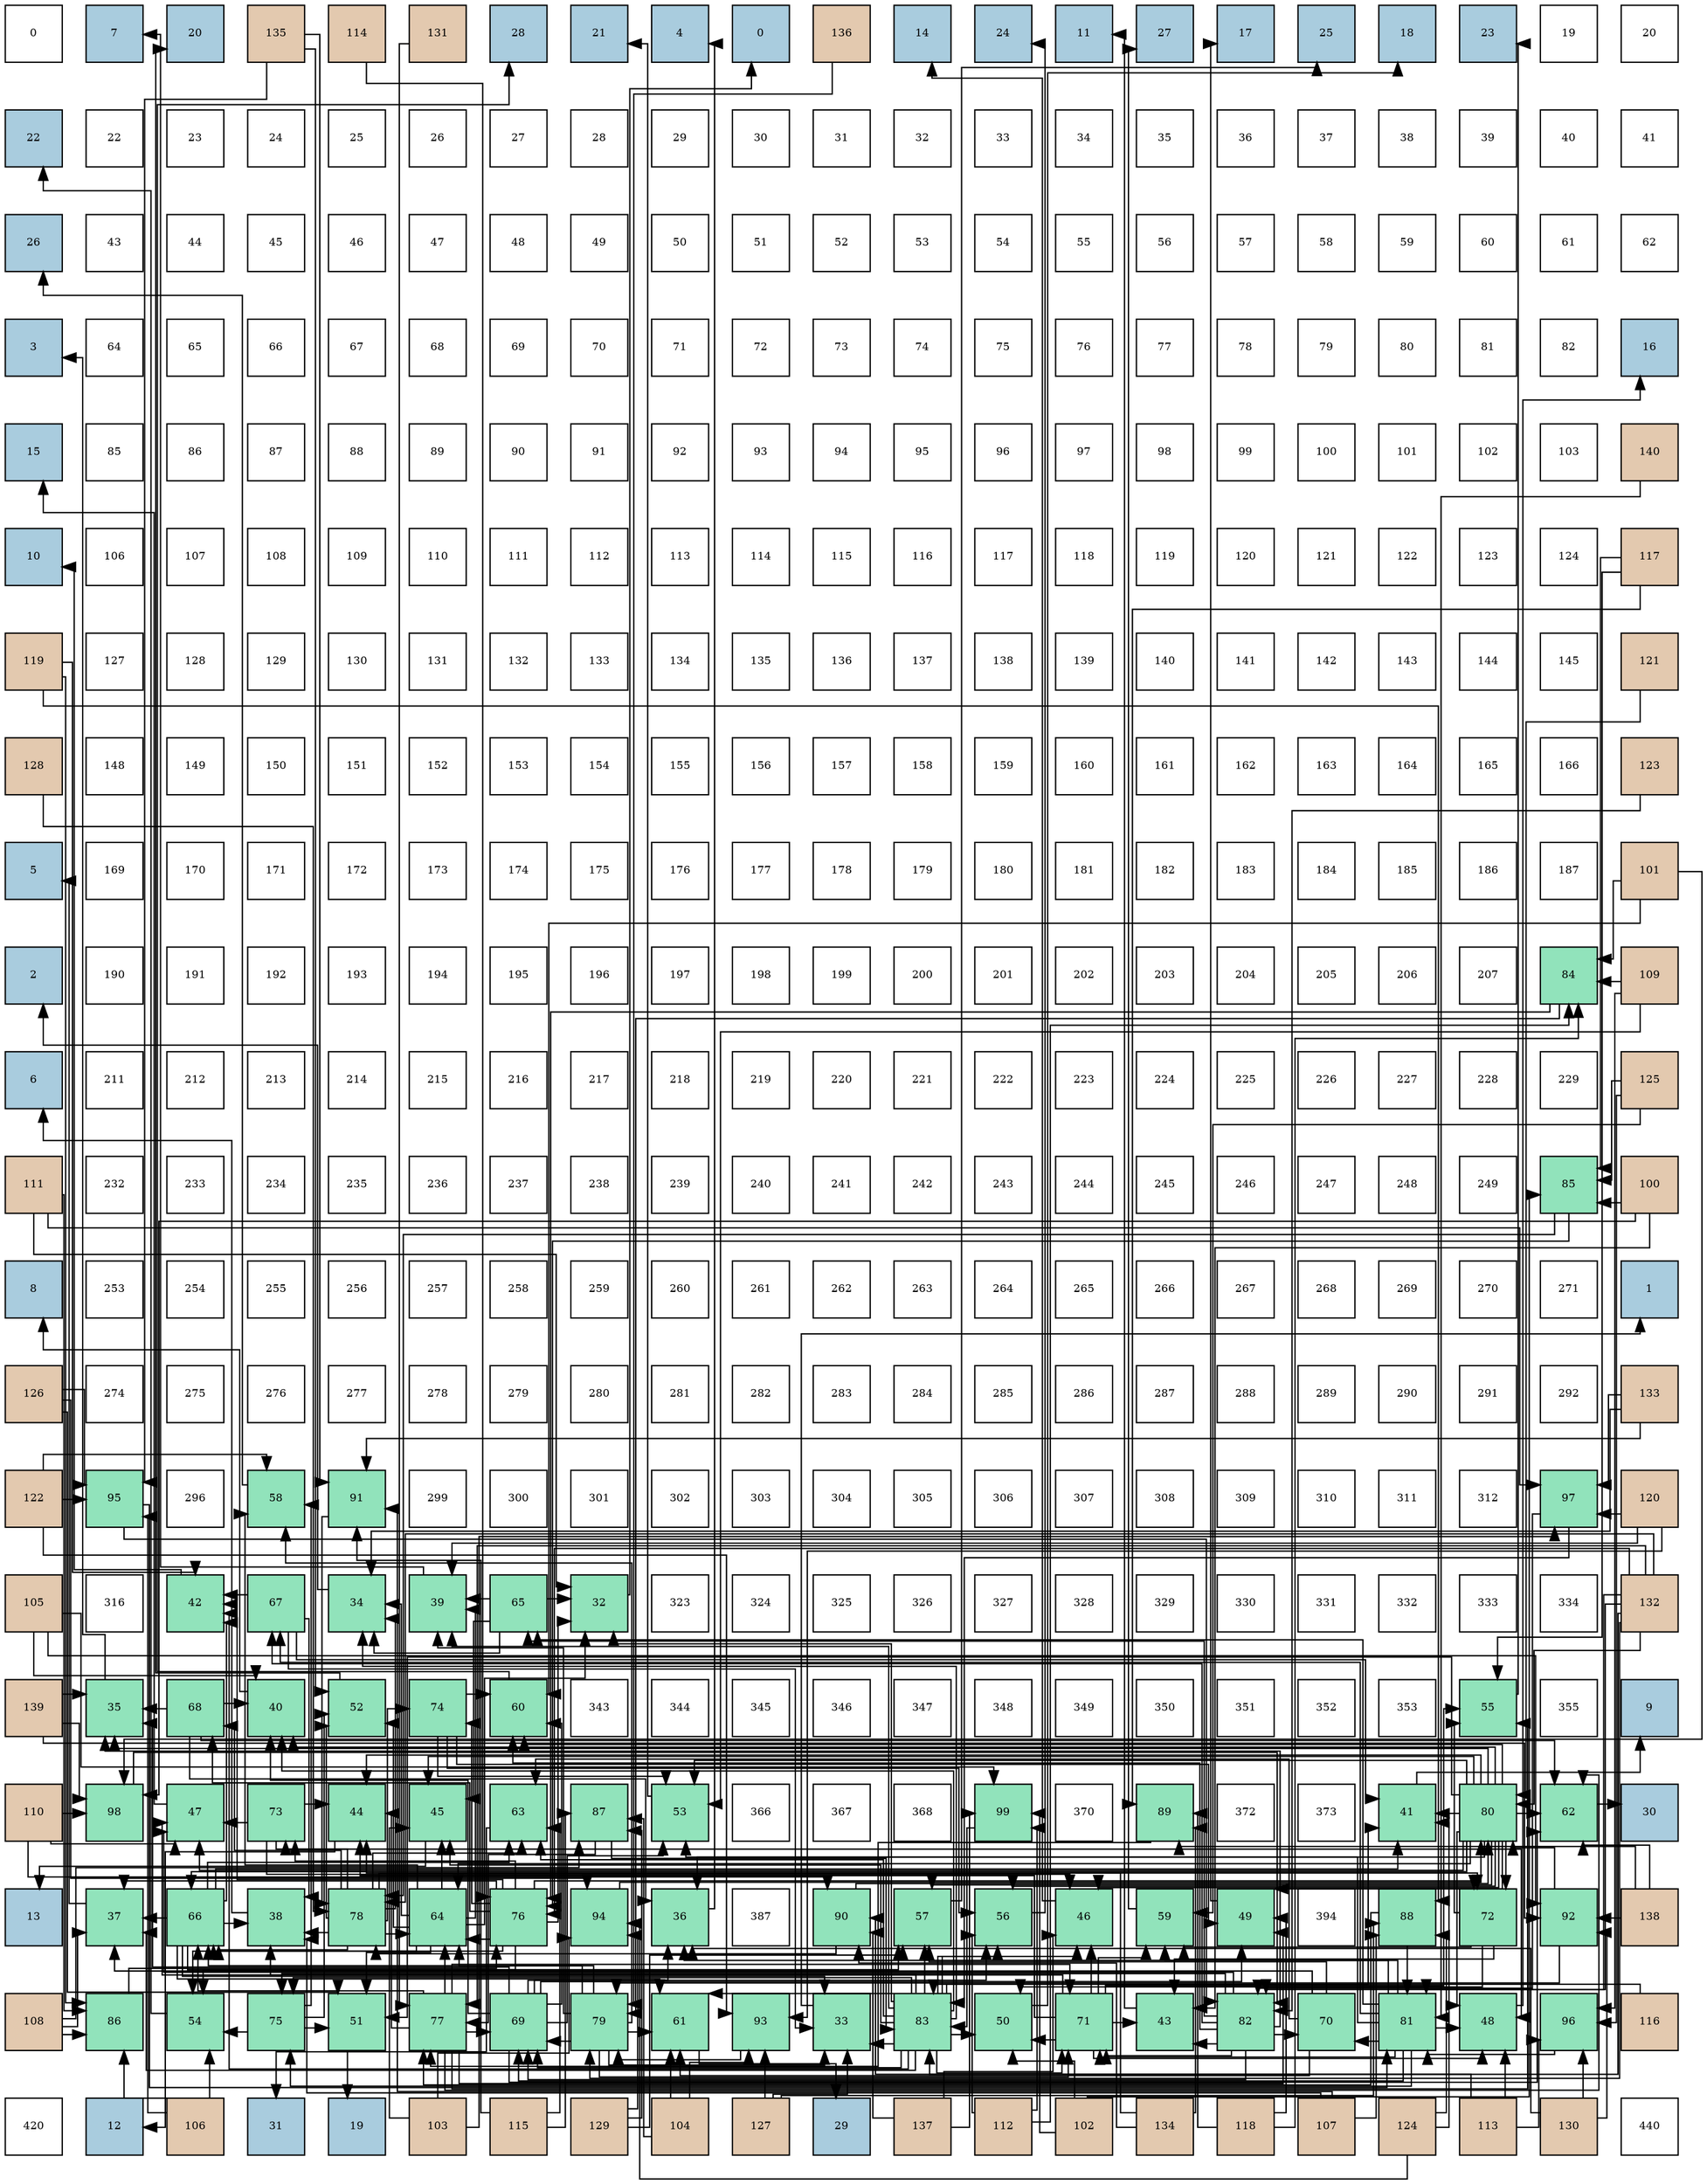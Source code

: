 digraph layout{
 rankdir=TB;
 splines=ortho;
 node [style=filled shape=square fixedsize=true width=0.6];
0[label="0", fontsize=8, fillcolor="#ffffff"];
1[label="7", fontsize=8, fillcolor="#a9ccde"];
2[label="20", fontsize=8, fillcolor="#a9ccde"];
3[label="135", fontsize=8, fillcolor="#e3c9af"];
4[label="114", fontsize=8, fillcolor="#e3c9af"];
5[label="131", fontsize=8, fillcolor="#e3c9af"];
6[label="28", fontsize=8, fillcolor="#a9ccde"];
7[label="21", fontsize=8, fillcolor="#a9ccde"];
8[label="4", fontsize=8, fillcolor="#a9ccde"];
9[label="0", fontsize=8, fillcolor="#a9ccde"];
10[label="136", fontsize=8, fillcolor="#e3c9af"];
11[label="14", fontsize=8, fillcolor="#a9ccde"];
12[label="24", fontsize=8, fillcolor="#a9ccde"];
13[label="11", fontsize=8, fillcolor="#a9ccde"];
14[label="27", fontsize=8, fillcolor="#a9ccde"];
15[label="17", fontsize=8, fillcolor="#a9ccde"];
16[label="25", fontsize=8, fillcolor="#a9ccde"];
17[label="18", fontsize=8, fillcolor="#a9ccde"];
18[label="23", fontsize=8, fillcolor="#a9ccde"];
19[label="19", fontsize=8, fillcolor="#ffffff"];
20[label="20", fontsize=8, fillcolor="#ffffff"];
21[label="22", fontsize=8, fillcolor="#a9ccde"];
22[label="22", fontsize=8, fillcolor="#ffffff"];
23[label="23", fontsize=8, fillcolor="#ffffff"];
24[label="24", fontsize=8, fillcolor="#ffffff"];
25[label="25", fontsize=8, fillcolor="#ffffff"];
26[label="26", fontsize=8, fillcolor="#ffffff"];
27[label="27", fontsize=8, fillcolor="#ffffff"];
28[label="28", fontsize=8, fillcolor="#ffffff"];
29[label="29", fontsize=8, fillcolor="#ffffff"];
30[label="30", fontsize=8, fillcolor="#ffffff"];
31[label="31", fontsize=8, fillcolor="#ffffff"];
32[label="32", fontsize=8, fillcolor="#ffffff"];
33[label="33", fontsize=8, fillcolor="#ffffff"];
34[label="34", fontsize=8, fillcolor="#ffffff"];
35[label="35", fontsize=8, fillcolor="#ffffff"];
36[label="36", fontsize=8, fillcolor="#ffffff"];
37[label="37", fontsize=8, fillcolor="#ffffff"];
38[label="38", fontsize=8, fillcolor="#ffffff"];
39[label="39", fontsize=8, fillcolor="#ffffff"];
40[label="40", fontsize=8, fillcolor="#ffffff"];
41[label="41", fontsize=8, fillcolor="#ffffff"];
42[label="26", fontsize=8, fillcolor="#a9ccde"];
43[label="43", fontsize=8, fillcolor="#ffffff"];
44[label="44", fontsize=8, fillcolor="#ffffff"];
45[label="45", fontsize=8, fillcolor="#ffffff"];
46[label="46", fontsize=8, fillcolor="#ffffff"];
47[label="47", fontsize=8, fillcolor="#ffffff"];
48[label="48", fontsize=8, fillcolor="#ffffff"];
49[label="49", fontsize=8, fillcolor="#ffffff"];
50[label="50", fontsize=8, fillcolor="#ffffff"];
51[label="51", fontsize=8, fillcolor="#ffffff"];
52[label="52", fontsize=8, fillcolor="#ffffff"];
53[label="53", fontsize=8, fillcolor="#ffffff"];
54[label="54", fontsize=8, fillcolor="#ffffff"];
55[label="55", fontsize=8, fillcolor="#ffffff"];
56[label="56", fontsize=8, fillcolor="#ffffff"];
57[label="57", fontsize=8, fillcolor="#ffffff"];
58[label="58", fontsize=8, fillcolor="#ffffff"];
59[label="59", fontsize=8, fillcolor="#ffffff"];
60[label="60", fontsize=8, fillcolor="#ffffff"];
61[label="61", fontsize=8, fillcolor="#ffffff"];
62[label="62", fontsize=8, fillcolor="#ffffff"];
63[label="3", fontsize=8, fillcolor="#a9ccde"];
64[label="64", fontsize=8, fillcolor="#ffffff"];
65[label="65", fontsize=8, fillcolor="#ffffff"];
66[label="66", fontsize=8, fillcolor="#ffffff"];
67[label="67", fontsize=8, fillcolor="#ffffff"];
68[label="68", fontsize=8, fillcolor="#ffffff"];
69[label="69", fontsize=8, fillcolor="#ffffff"];
70[label="70", fontsize=8, fillcolor="#ffffff"];
71[label="71", fontsize=8, fillcolor="#ffffff"];
72[label="72", fontsize=8, fillcolor="#ffffff"];
73[label="73", fontsize=8, fillcolor="#ffffff"];
74[label="74", fontsize=8, fillcolor="#ffffff"];
75[label="75", fontsize=8, fillcolor="#ffffff"];
76[label="76", fontsize=8, fillcolor="#ffffff"];
77[label="77", fontsize=8, fillcolor="#ffffff"];
78[label="78", fontsize=8, fillcolor="#ffffff"];
79[label="79", fontsize=8, fillcolor="#ffffff"];
80[label="80", fontsize=8, fillcolor="#ffffff"];
81[label="81", fontsize=8, fillcolor="#ffffff"];
82[label="82", fontsize=8, fillcolor="#ffffff"];
83[label="16", fontsize=8, fillcolor="#a9ccde"];
84[label="15", fontsize=8, fillcolor="#a9ccde"];
85[label="85", fontsize=8, fillcolor="#ffffff"];
86[label="86", fontsize=8, fillcolor="#ffffff"];
87[label="87", fontsize=8, fillcolor="#ffffff"];
88[label="88", fontsize=8, fillcolor="#ffffff"];
89[label="89", fontsize=8, fillcolor="#ffffff"];
90[label="90", fontsize=8, fillcolor="#ffffff"];
91[label="91", fontsize=8, fillcolor="#ffffff"];
92[label="92", fontsize=8, fillcolor="#ffffff"];
93[label="93", fontsize=8, fillcolor="#ffffff"];
94[label="94", fontsize=8, fillcolor="#ffffff"];
95[label="95", fontsize=8, fillcolor="#ffffff"];
96[label="96", fontsize=8, fillcolor="#ffffff"];
97[label="97", fontsize=8, fillcolor="#ffffff"];
98[label="98", fontsize=8, fillcolor="#ffffff"];
99[label="99", fontsize=8, fillcolor="#ffffff"];
100[label="100", fontsize=8, fillcolor="#ffffff"];
101[label="101", fontsize=8, fillcolor="#ffffff"];
102[label="102", fontsize=8, fillcolor="#ffffff"];
103[label="103", fontsize=8, fillcolor="#ffffff"];
104[label="140", fontsize=8, fillcolor="#e3c9af"];
105[label="10", fontsize=8, fillcolor="#a9ccde"];
106[label="106", fontsize=8, fillcolor="#ffffff"];
107[label="107", fontsize=8, fillcolor="#ffffff"];
108[label="108", fontsize=8, fillcolor="#ffffff"];
109[label="109", fontsize=8, fillcolor="#ffffff"];
110[label="110", fontsize=8, fillcolor="#ffffff"];
111[label="111", fontsize=8, fillcolor="#ffffff"];
112[label="112", fontsize=8, fillcolor="#ffffff"];
113[label="113", fontsize=8, fillcolor="#ffffff"];
114[label="114", fontsize=8, fillcolor="#ffffff"];
115[label="115", fontsize=8, fillcolor="#ffffff"];
116[label="116", fontsize=8, fillcolor="#ffffff"];
117[label="117", fontsize=8, fillcolor="#ffffff"];
118[label="118", fontsize=8, fillcolor="#ffffff"];
119[label="119", fontsize=8, fillcolor="#ffffff"];
120[label="120", fontsize=8, fillcolor="#ffffff"];
121[label="121", fontsize=8, fillcolor="#ffffff"];
122[label="122", fontsize=8, fillcolor="#ffffff"];
123[label="123", fontsize=8, fillcolor="#ffffff"];
124[label="124", fontsize=8, fillcolor="#ffffff"];
125[label="117", fontsize=8, fillcolor="#e3c9af"];
126[label="119", fontsize=8, fillcolor="#e3c9af"];
127[label="127", fontsize=8, fillcolor="#ffffff"];
128[label="128", fontsize=8, fillcolor="#ffffff"];
129[label="129", fontsize=8, fillcolor="#ffffff"];
130[label="130", fontsize=8, fillcolor="#ffffff"];
131[label="131", fontsize=8, fillcolor="#ffffff"];
132[label="132", fontsize=8, fillcolor="#ffffff"];
133[label="133", fontsize=8, fillcolor="#ffffff"];
134[label="134", fontsize=8, fillcolor="#ffffff"];
135[label="135", fontsize=8, fillcolor="#ffffff"];
136[label="136", fontsize=8, fillcolor="#ffffff"];
137[label="137", fontsize=8, fillcolor="#ffffff"];
138[label="138", fontsize=8, fillcolor="#ffffff"];
139[label="139", fontsize=8, fillcolor="#ffffff"];
140[label="140", fontsize=8, fillcolor="#ffffff"];
141[label="141", fontsize=8, fillcolor="#ffffff"];
142[label="142", fontsize=8, fillcolor="#ffffff"];
143[label="143", fontsize=8, fillcolor="#ffffff"];
144[label="144", fontsize=8, fillcolor="#ffffff"];
145[label="145", fontsize=8, fillcolor="#ffffff"];
146[label="121", fontsize=8, fillcolor="#e3c9af"];
147[label="128", fontsize=8, fillcolor="#e3c9af"];
148[label="148", fontsize=8, fillcolor="#ffffff"];
149[label="149", fontsize=8, fillcolor="#ffffff"];
150[label="150", fontsize=8, fillcolor="#ffffff"];
151[label="151", fontsize=8, fillcolor="#ffffff"];
152[label="152", fontsize=8, fillcolor="#ffffff"];
153[label="153", fontsize=8, fillcolor="#ffffff"];
154[label="154", fontsize=8, fillcolor="#ffffff"];
155[label="155", fontsize=8, fillcolor="#ffffff"];
156[label="156", fontsize=8, fillcolor="#ffffff"];
157[label="157", fontsize=8, fillcolor="#ffffff"];
158[label="158", fontsize=8, fillcolor="#ffffff"];
159[label="159", fontsize=8, fillcolor="#ffffff"];
160[label="160", fontsize=8, fillcolor="#ffffff"];
161[label="161", fontsize=8, fillcolor="#ffffff"];
162[label="162", fontsize=8, fillcolor="#ffffff"];
163[label="163", fontsize=8, fillcolor="#ffffff"];
164[label="164", fontsize=8, fillcolor="#ffffff"];
165[label="165", fontsize=8, fillcolor="#ffffff"];
166[label="166", fontsize=8, fillcolor="#ffffff"];
167[label="123", fontsize=8, fillcolor="#e3c9af"];
168[label="5", fontsize=8, fillcolor="#a9ccde"];
169[label="169", fontsize=8, fillcolor="#ffffff"];
170[label="170", fontsize=8, fillcolor="#ffffff"];
171[label="171", fontsize=8, fillcolor="#ffffff"];
172[label="172", fontsize=8, fillcolor="#ffffff"];
173[label="173", fontsize=8, fillcolor="#ffffff"];
174[label="174", fontsize=8, fillcolor="#ffffff"];
175[label="175", fontsize=8, fillcolor="#ffffff"];
176[label="176", fontsize=8, fillcolor="#ffffff"];
177[label="177", fontsize=8, fillcolor="#ffffff"];
178[label="178", fontsize=8, fillcolor="#ffffff"];
179[label="179", fontsize=8, fillcolor="#ffffff"];
180[label="180", fontsize=8, fillcolor="#ffffff"];
181[label="181", fontsize=8, fillcolor="#ffffff"];
182[label="182", fontsize=8, fillcolor="#ffffff"];
183[label="183", fontsize=8, fillcolor="#ffffff"];
184[label="184", fontsize=8, fillcolor="#ffffff"];
185[label="185", fontsize=8, fillcolor="#ffffff"];
186[label="186", fontsize=8, fillcolor="#ffffff"];
187[label="187", fontsize=8, fillcolor="#ffffff"];
188[label="101", fontsize=8, fillcolor="#e3c9af"];
189[label="2", fontsize=8, fillcolor="#a9ccde"];
190[label="190", fontsize=8, fillcolor="#ffffff"];
191[label="191", fontsize=8, fillcolor="#ffffff"];
192[label="192", fontsize=8, fillcolor="#ffffff"];
193[label="193", fontsize=8, fillcolor="#ffffff"];
194[label="194", fontsize=8, fillcolor="#ffffff"];
195[label="195", fontsize=8, fillcolor="#ffffff"];
196[label="196", fontsize=8, fillcolor="#ffffff"];
197[label="197", fontsize=8, fillcolor="#ffffff"];
198[label="198", fontsize=8, fillcolor="#ffffff"];
199[label="199", fontsize=8, fillcolor="#ffffff"];
200[label="200", fontsize=8, fillcolor="#ffffff"];
201[label="201", fontsize=8, fillcolor="#ffffff"];
202[label="202", fontsize=8, fillcolor="#ffffff"];
203[label="203", fontsize=8, fillcolor="#ffffff"];
204[label="204", fontsize=8, fillcolor="#ffffff"];
205[label="205", fontsize=8, fillcolor="#ffffff"];
206[label="206", fontsize=8, fillcolor="#ffffff"];
207[label="207", fontsize=8, fillcolor="#ffffff"];
208[label="84", fontsize=8, fillcolor="#91e3bb"];
209[label="109", fontsize=8, fillcolor="#e3c9af"];
210[label="6", fontsize=8, fillcolor="#a9ccde"];
211[label="211", fontsize=8, fillcolor="#ffffff"];
212[label="212", fontsize=8, fillcolor="#ffffff"];
213[label="213", fontsize=8, fillcolor="#ffffff"];
214[label="214", fontsize=8, fillcolor="#ffffff"];
215[label="215", fontsize=8, fillcolor="#ffffff"];
216[label="216", fontsize=8, fillcolor="#ffffff"];
217[label="217", fontsize=8, fillcolor="#ffffff"];
218[label="218", fontsize=8, fillcolor="#ffffff"];
219[label="219", fontsize=8, fillcolor="#ffffff"];
220[label="220", fontsize=8, fillcolor="#ffffff"];
221[label="221", fontsize=8, fillcolor="#ffffff"];
222[label="222", fontsize=8, fillcolor="#ffffff"];
223[label="223", fontsize=8, fillcolor="#ffffff"];
224[label="224", fontsize=8, fillcolor="#ffffff"];
225[label="225", fontsize=8, fillcolor="#ffffff"];
226[label="226", fontsize=8, fillcolor="#ffffff"];
227[label="227", fontsize=8, fillcolor="#ffffff"];
228[label="228", fontsize=8, fillcolor="#ffffff"];
229[label="229", fontsize=8, fillcolor="#ffffff"];
230[label="125", fontsize=8, fillcolor="#e3c9af"];
231[label="111", fontsize=8, fillcolor="#e3c9af"];
232[label="232", fontsize=8, fillcolor="#ffffff"];
233[label="233", fontsize=8, fillcolor="#ffffff"];
234[label="234", fontsize=8, fillcolor="#ffffff"];
235[label="235", fontsize=8, fillcolor="#ffffff"];
236[label="236", fontsize=8, fillcolor="#ffffff"];
237[label="237", fontsize=8, fillcolor="#ffffff"];
238[label="238", fontsize=8, fillcolor="#ffffff"];
239[label="239", fontsize=8, fillcolor="#ffffff"];
240[label="240", fontsize=8, fillcolor="#ffffff"];
241[label="241", fontsize=8, fillcolor="#ffffff"];
242[label="242", fontsize=8, fillcolor="#ffffff"];
243[label="243", fontsize=8, fillcolor="#ffffff"];
244[label="244", fontsize=8, fillcolor="#ffffff"];
245[label="245", fontsize=8, fillcolor="#ffffff"];
246[label="246", fontsize=8, fillcolor="#ffffff"];
247[label="247", fontsize=8, fillcolor="#ffffff"];
248[label="248", fontsize=8, fillcolor="#ffffff"];
249[label="249", fontsize=8, fillcolor="#ffffff"];
250[label="85", fontsize=8, fillcolor="#91e3bb"];
251[label="100", fontsize=8, fillcolor="#e3c9af"];
252[label="8", fontsize=8, fillcolor="#a9ccde"];
253[label="253", fontsize=8, fillcolor="#ffffff"];
254[label="254", fontsize=8, fillcolor="#ffffff"];
255[label="255", fontsize=8, fillcolor="#ffffff"];
256[label="256", fontsize=8, fillcolor="#ffffff"];
257[label="257", fontsize=8, fillcolor="#ffffff"];
258[label="258", fontsize=8, fillcolor="#ffffff"];
259[label="259", fontsize=8, fillcolor="#ffffff"];
260[label="260", fontsize=8, fillcolor="#ffffff"];
261[label="261", fontsize=8, fillcolor="#ffffff"];
262[label="262", fontsize=8, fillcolor="#ffffff"];
263[label="263", fontsize=8, fillcolor="#ffffff"];
264[label="264", fontsize=8, fillcolor="#ffffff"];
265[label="265", fontsize=8, fillcolor="#ffffff"];
266[label="266", fontsize=8, fillcolor="#ffffff"];
267[label="267", fontsize=8, fillcolor="#ffffff"];
268[label="268", fontsize=8, fillcolor="#ffffff"];
269[label="269", fontsize=8, fillcolor="#ffffff"];
270[label="270", fontsize=8, fillcolor="#ffffff"];
271[label="271", fontsize=8, fillcolor="#ffffff"];
272[label="1", fontsize=8, fillcolor="#a9ccde"];
273[label="126", fontsize=8, fillcolor="#e3c9af"];
274[label="274", fontsize=8, fillcolor="#ffffff"];
275[label="275", fontsize=8, fillcolor="#ffffff"];
276[label="276", fontsize=8, fillcolor="#ffffff"];
277[label="277", fontsize=8, fillcolor="#ffffff"];
278[label="278", fontsize=8, fillcolor="#ffffff"];
279[label="279", fontsize=8, fillcolor="#ffffff"];
280[label="280", fontsize=8, fillcolor="#ffffff"];
281[label="281", fontsize=8, fillcolor="#ffffff"];
282[label="282", fontsize=8, fillcolor="#ffffff"];
283[label="283", fontsize=8, fillcolor="#ffffff"];
284[label="284", fontsize=8, fillcolor="#ffffff"];
285[label="285", fontsize=8, fillcolor="#ffffff"];
286[label="286", fontsize=8, fillcolor="#ffffff"];
287[label="287", fontsize=8, fillcolor="#ffffff"];
288[label="288", fontsize=8, fillcolor="#ffffff"];
289[label="289", fontsize=8, fillcolor="#ffffff"];
290[label="290", fontsize=8, fillcolor="#ffffff"];
291[label="291", fontsize=8, fillcolor="#ffffff"];
292[label="292", fontsize=8, fillcolor="#ffffff"];
293[label="133", fontsize=8, fillcolor="#e3c9af"];
294[label="122", fontsize=8, fillcolor="#e3c9af"];
295[label="95", fontsize=8, fillcolor="#91e3bb"];
296[label="296", fontsize=8, fillcolor="#ffffff"];
297[label="58", fontsize=8, fillcolor="#91e3bb"];
298[label="91", fontsize=8, fillcolor="#91e3bb"];
299[label="299", fontsize=8, fillcolor="#ffffff"];
300[label="300", fontsize=8, fillcolor="#ffffff"];
301[label="301", fontsize=8, fillcolor="#ffffff"];
302[label="302", fontsize=8, fillcolor="#ffffff"];
303[label="303", fontsize=8, fillcolor="#ffffff"];
304[label="304", fontsize=8, fillcolor="#ffffff"];
305[label="305", fontsize=8, fillcolor="#ffffff"];
306[label="306", fontsize=8, fillcolor="#ffffff"];
307[label="307", fontsize=8, fillcolor="#ffffff"];
308[label="308", fontsize=8, fillcolor="#ffffff"];
309[label="309", fontsize=8, fillcolor="#ffffff"];
310[label="310", fontsize=8, fillcolor="#ffffff"];
311[label="311", fontsize=8, fillcolor="#ffffff"];
312[label="312", fontsize=8, fillcolor="#ffffff"];
313[label="97", fontsize=8, fillcolor="#91e3bb"];
314[label="120", fontsize=8, fillcolor="#e3c9af"];
315[label="105", fontsize=8, fillcolor="#e3c9af"];
316[label="316", fontsize=8, fillcolor="#ffffff"];
317[label="42", fontsize=8, fillcolor="#91e3bb"];
318[label="67", fontsize=8, fillcolor="#91e3bb"];
319[label="34", fontsize=8, fillcolor="#91e3bb"];
320[label="39", fontsize=8, fillcolor="#91e3bb"];
321[label="65", fontsize=8, fillcolor="#91e3bb"];
322[label="32", fontsize=8, fillcolor="#91e3bb"];
323[label="323", fontsize=8, fillcolor="#ffffff"];
324[label="324", fontsize=8, fillcolor="#ffffff"];
325[label="325", fontsize=8, fillcolor="#ffffff"];
326[label="326", fontsize=8, fillcolor="#ffffff"];
327[label="327", fontsize=8, fillcolor="#ffffff"];
328[label="328", fontsize=8, fillcolor="#ffffff"];
329[label="329", fontsize=8, fillcolor="#ffffff"];
330[label="330", fontsize=8, fillcolor="#ffffff"];
331[label="331", fontsize=8, fillcolor="#ffffff"];
332[label="332", fontsize=8, fillcolor="#ffffff"];
333[label="333", fontsize=8, fillcolor="#ffffff"];
334[label="334", fontsize=8, fillcolor="#ffffff"];
335[label="132", fontsize=8, fillcolor="#e3c9af"];
336[label="139", fontsize=8, fillcolor="#e3c9af"];
337[label="35", fontsize=8, fillcolor="#91e3bb"];
338[label="68", fontsize=8, fillcolor="#91e3bb"];
339[label="40", fontsize=8, fillcolor="#91e3bb"];
340[label="52", fontsize=8, fillcolor="#91e3bb"];
341[label="74", fontsize=8, fillcolor="#91e3bb"];
342[label="60", fontsize=8, fillcolor="#91e3bb"];
343[label="343", fontsize=8, fillcolor="#ffffff"];
344[label="344", fontsize=8, fillcolor="#ffffff"];
345[label="345", fontsize=8, fillcolor="#ffffff"];
346[label="346", fontsize=8, fillcolor="#ffffff"];
347[label="347", fontsize=8, fillcolor="#ffffff"];
348[label="348", fontsize=8, fillcolor="#ffffff"];
349[label="349", fontsize=8, fillcolor="#ffffff"];
350[label="350", fontsize=8, fillcolor="#ffffff"];
351[label="351", fontsize=8, fillcolor="#ffffff"];
352[label="352", fontsize=8, fillcolor="#ffffff"];
353[label="353", fontsize=8, fillcolor="#ffffff"];
354[label="55", fontsize=8, fillcolor="#91e3bb"];
355[label="355", fontsize=8, fillcolor="#ffffff"];
356[label="9", fontsize=8, fillcolor="#a9ccde"];
357[label="110", fontsize=8, fillcolor="#e3c9af"];
358[label="98", fontsize=8, fillcolor="#91e3bb"];
359[label="47", fontsize=8, fillcolor="#91e3bb"];
360[label="73", fontsize=8, fillcolor="#91e3bb"];
361[label="44", fontsize=8, fillcolor="#91e3bb"];
362[label="45", fontsize=8, fillcolor="#91e3bb"];
363[label="63", fontsize=8, fillcolor="#91e3bb"];
364[label="87", fontsize=8, fillcolor="#91e3bb"];
365[label="53", fontsize=8, fillcolor="#91e3bb"];
366[label="366", fontsize=8, fillcolor="#ffffff"];
367[label="367", fontsize=8, fillcolor="#ffffff"];
368[label="368", fontsize=8, fillcolor="#ffffff"];
369[label="99", fontsize=8, fillcolor="#91e3bb"];
370[label="370", fontsize=8, fillcolor="#ffffff"];
371[label="89", fontsize=8, fillcolor="#91e3bb"];
372[label="372", fontsize=8, fillcolor="#ffffff"];
373[label="373", fontsize=8, fillcolor="#ffffff"];
374[label="41", fontsize=8, fillcolor="#91e3bb"];
375[label="80", fontsize=8, fillcolor="#91e3bb"];
376[label="62", fontsize=8, fillcolor="#91e3bb"];
377[label="30", fontsize=8, fillcolor="#a9ccde"];
378[label="13", fontsize=8, fillcolor="#a9ccde"];
379[label="37", fontsize=8, fillcolor="#91e3bb"];
380[label="66", fontsize=8, fillcolor="#91e3bb"];
381[label="38", fontsize=8, fillcolor="#91e3bb"];
382[label="78", fontsize=8, fillcolor="#91e3bb"];
383[label="64", fontsize=8, fillcolor="#91e3bb"];
384[label="76", fontsize=8, fillcolor="#91e3bb"];
385[label="94", fontsize=8, fillcolor="#91e3bb"];
386[label="36", fontsize=8, fillcolor="#91e3bb"];
387[label="387", fontsize=8, fillcolor="#ffffff"];
388[label="90", fontsize=8, fillcolor="#91e3bb"];
389[label="57", fontsize=8, fillcolor="#91e3bb"];
390[label="56", fontsize=8, fillcolor="#91e3bb"];
391[label="46", fontsize=8, fillcolor="#91e3bb"];
392[label="59", fontsize=8, fillcolor="#91e3bb"];
393[label="49", fontsize=8, fillcolor="#91e3bb"];
394[label="394", fontsize=8, fillcolor="#ffffff"];
395[label="88", fontsize=8, fillcolor="#91e3bb"];
396[label="72", fontsize=8, fillcolor="#91e3bb"];
397[label="92", fontsize=8, fillcolor="#91e3bb"];
398[label="138", fontsize=8, fillcolor="#e3c9af"];
399[label="108", fontsize=8, fillcolor="#e3c9af"];
400[label="86", fontsize=8, fillcolor="#91e3bb"];
401[label="54", fontsize=8, fillcolor="#91e3bb"];
402[label="75", fontsize=8, fillcolor="#91e3bb"];
403[label="51", fontsize=8, fillcolor="#91e3bb"];
404[label="77", fontsize=8, fillcolor="#91e3bb"];
405[label="69", fontsize=8, fillcolor="#91e3bb"];
406[label="79", fontsize=8, fillcolor="#91e3bb"];
407[label="61", fontsize=8, fillcolor="#91e3bb"];
408[label="93", fontsize=8, fillcolor="#91e3bb"];
409[label="33", fontsize=8, fillcolor="#91e3bb"];
410[label="83", fontsize=8, fillcolor="#91e3bb"];
411[label="50", fontsize=8, fillcolor="#91e3bb"];
412[label="71", fontsize=8, fillcolor="#91e3bb"];
413[label="43", fontsize=8, fillcolor="#91e3bb"];
414[label="82", fontsize=8, fillcolor="#91e3bb"];
415[label="70", fontsize=8, fillcolor="#91e3bb"];
416[label="81", fontsize=8, fillcolor="#91e3bb"];
417[label="48", fontsize=8, fillcolor="#91e3bb"];
418[label="96", fontsize=8, fillcolor="#91e3bb"];
419[label="116", fontsize=8, fillcolor="#e3c9af"];
420[label="420", fontsize=8, fillcolor="#ffffff"];
421[label="12", fontsize=8, fillcolor="#a9ccde"];
422[label="106", fontsize=8, fillcolor="#e3c9af"];
423[label="31", fontsize=8, fillcolor="#a9ccde"];
424[label="19", fontsize=8, fillcolor="#a9ccde"];
425[label="103", fontsize=8, fillcolor="#e3c9af"];
426[label="115", fontsize=8, fillcolor="#e3c9af"];
427[label="129", fontsize=8, fillcolor="#e3c9af"];
428[label="104", fontsize=8, fillcolor="#e3c9af"];
429[label="127", fontsize=8, fillcolor="#e3c9af"];
430[label="29", fontsize=8, fillcolor="#a9ccde"];
431[label="137", fontsize=8, fillcolor="#e3c9af"];
432[label="112", fontsize=8, fillcolor="#e3c9af"];
433[label="102", fontsize=8, fillcolor="#e3c9af"];
434[label="134", fontsize=8, fillcolor="#e3c9af"];
435[label="118", fontsize=8, fillcolor="#e3c9af"];
436[label="107", fontsize=8, fillcolor="#e3c9af"];
437[label="124", fontsize=8, fillcolor="#e3c9af"];
438[label="113", fontsize=8, fillcolor="#e3c9af"];
439[label="130", fontsize=8, fillcolor="#e3c9af"];
440[label="440", fontsize=8, fillcolor="#ffffff"];
edge [constraint=false, style=vis];322 -> 9;
409 -> 272;
319 -> 189;
337 -> 63;
386 -> 8;
379 -> 168;
381 -> 210;
320 -> 1;
339 -> 252;
374 -> 356;
317 -> 105;
413 -> 13;
361 -> 421;
362 -> 378;
391 -> 11;
359 -> 84;
417 -> 83;
393 -> 15;
411 -> 17;
403 -> 424;
340 -> 2;
365 -> 7;
401 -> 21;
354 -> 18;
390 -> 12;
389 -> 16;
297 -> 42;
392 -> 14;
342 -> 6;
407 -> 430;
376 -> 377;
363 -> 423;
383 -> 322;
383 -> 319;
383 -> 320;
383 -> 362;
383 -> 403;
383 -> 340;
383 -> 401;
383 -> 297;
321 -> 322;
321 -> 319;
321 -> 320;
321 -> 362;
380 -> 409;
380 -> 379;
380 -> 381;
380 -> 374;
380 -> 317;
380 -> 389;
380 -> 407;
380 -> 363;
318 -> 409;
318 -> 381;
318 -> 374;
318 -> 317;
338 -> 337;
338 -> 386;
338 -> 339;
338 -> 376;
405 -> 337;
405 -> 386;
405 -> 339;
405 -> 393;
405 -> 365;
405 -> 390;
405 -> 342;
405 -> 376;
415 -> 379;
415 -> 389;
415 -> 407;
415 -> 363;
412 -> 413;
412 -> 361;
412 -> 391;
412 -> 359;
412 -> 417;
412 -> 411;
412 -> 354;
412 -> 392;
396 -> 413;
396 -> 411;
396 -> 354;
396 -> 392;
360 -> 361;
360 -> 391;
360 -> 359;
360 -> 417;
341 -> 393;
341 -> 365;
341 -> 390;
341 -> 342;
402 -> 403;
402 -> 340;
402 -> 401;
402 -> 297;
384 -> 322;
384 -> 379;
384 -> 317;
384 -> 401;
384 -> 383;
384 -> 380;
384 -> 338;
384 -> 396;
384 -> 360;
384 -> 341;
404 -> 361;
404 -> 393;
404 -> 354;
404 -> 376;
404 -> 383;
404 -> 380;
404 -> 405;
404 -> 412;
382 -> 319;
382 -> 381;
382 -> 340;
382 -> 363;
382 -> 383;
382 -> 380;
382 -> 338;
382 -> 396;
382 -> 360;
382 -> 341;
406 -> 409;
406 -> 320;
406 -> 297;
406 -> 407;
406 -> 383;
406 -> 380;
406 -> 405;
406 -> 412;
375 -> 337;
375 -> 386;
375 -> 339;
375 -> 374;
375 -> 361;
375 -> 362;
375 -> 391;
375 -> 359;
375 -> 417;
375 -> 393;
375 -> 403;
375 -> 365;
375 -> 390;
375 -> 389;
375 -> 342;
375 -> 376;
375 -> 383;
375 -> 380;
375 -> 396;
416 -> 386;
416 -> 417;
416 -> 365;
416 -> 392;
416 -> 321;
416 -> 318;
416 -> 405;
416 -> 415;
416 -> 412;
416 -> 402;
414 -> 337;
414 -> 413;
414 -> 359;
414 -> 342;
414 -> 321;
414 -> 318;
414 -> 405;
414 -> 415;
414 -> 412;
414 -> 402;
410 -> 322;
410 -> 409;
410 -> 319;
410 -> 379;
410 -> 381;
410 -> 320;
410 -> 339;
410 -> 374;
410 -> 317;
410 -> 362;
410 -> 391;
410 -> 411;
410 -> 390;
410 -> 389;
410 -> 407;
410 -> 363;
410 -> 405;
410 -> 412;
410 -> 402;
208 -> 384;
208 -> 406;
250 -> 384;
250 -> 382;
400 -> 384;
364 -> 404;
364 -> 410;
395 -> 404;
395 -> 416;
371 -> 404;
388 -> 382;
388 -> 375;
298 -> 382;
397 -> 406;
397 -> 375;
408 -> 406;
385 -> 375;
295 -> 416;
295 -> 414;
418 -> 416;
313 -> 414;
313 -> 410;
358 -> 414;
369 -> 410;
251 -> 413;
251 -> 250;
251 -> 358;
188 -> 342;
188 -> 208;
188 -> 358;
433 -> 411;
433 -> 250;
433 -> 369;
425 -> 362;
425 -> 385;
425 -> 313;
428 -> 407;
428 -> 364;
428 -> 408;
315 -> 339;
315 -> 397;
315 -> 369;
422 -> 401;
422 -> 400;
422 -> 295;
436 -> 381;
436 -> 395;
436 -> 298;
399 -> 379;
399 -> 400;
399 -> 364;
209 -> 365;
209 -> 208;
209 -> 418;
357 -> 359;
357 -> 388;
357 -> 358;
231 -> 322;
231 -> 400;
231 -> 313;
432 -> 390;
432 -> 208;
432 -> 369;
438 -> 417;
438 -> 388;
438 -> 418;
4 -> 384;
426 -> 363;
426 -> 364;
426 -> 298;
419 -> 410;
125 -> 354;
125 -> 250;
125 -> 371;
435 -> 393;
435 -> 208;
435 -> 371;
126 -> 317;
126 -> 400;
126 -> 395;
314 -> 320;
314 -> 408;
314 -> 313;
146 -> 375;
294 -> 297;
294 -> 408;
294 -> 295;
167 -> 414;
437 -> 374;
437 -> 395;
437 -> 385;
230 -> 392;
230 -> 250;
230 -> 418;
273 -> 403;
273 -> 385;
273 -> 295;
429 -> 409;
429 -> 395;
429 -> 408;
147 -> 382;
427 -> 389;
427 -> 364;
427 -> 385;
439 -> 386;
439 -> 397;
439 -> 418;
5 -> 404;
335 -> 384;
335 -> 404;
335 -> 382;
335 -> 406;
335 -> 375;
335 -> 416;
335 -> 414;
335 -> 410;
293 -> 319;
293 -> 298;
293 -> 313;
434 -> 361;
434 -> 371;
434 -> 388;
3 -> 340;
3 -> 298;
3 -> 295;
10 -> 406;
431 -> 391;
431 -> 388;
431 -> 369;
398 -> 376;
398 -> 371;
398 -> 397;
336 -> 337;
336 -> 397;
336 -> 358;
104 -> 416;
edge [constraint=true, style=invis];
0 -> 21 -> 42 -> 63 -> 84 -> 105 -> 126 -> 147 -> 168 -> 189 -> 210 -> 231 -> 252 -> 273 -> 294 -> 315 -> 336 -> 357 -> 378 -> 399 -> 420;
1 -> 22 -> 43 -> 64 -> 85 -> 106 -> 127 -> 148 -> 169 -> 190 -> 211 -> 232 -> 253 -> 274 -> 295 -> 316 -> 337 -> 358 -> 379 -> 400 -> 421;
2 -> 23 -> 44 -> 65 -> 86 -> 107 -> 128 -> 149 -> 170 -> 191 -> 212 -> 233 -> 254 -> 275 -> 296 -> 317 -> 338 -> 359 -> 380 -> 401 -> 422;
3 -> 24 -> 45 -> 66 -> 87 -> 108 -> 129 -> 150 -> 171 -> 192 -> 213 -> 234 -> 255 -> 276 -> 297 -> 318 -> 339 -> 360 -> 381 -> 402 -> 423;
4 -> 25 -> 46 -> 67 -> 88 -> 109 -> 130 -> 151 -> 172 -> 193 -> 214 -> 235 -> 256 -> 277 -> 298 -> 319 -> 340 -> 361 -> 382 -> 403 -> 424;
5 -> 26 -> 47 -> 68 -> 89 -> 110 -> 131 -> 152 -> 173 -> 194 -> 215 -> 236 -> 257 -> 278 -> 299 -> 320 -> 341 -> 362 -> 383 -> 404 -> 425;
6 -> 27 -> 48 -> 69 -> 90 -> 111 -> 132 -> 153 -> 174 -> 195 -> 216 -> 237 -> 258 -> 279 -> 300 -> 321 -> 342 -> 363 -> 384 -> 405 -> 426;
7 -> 28 -> 49 -> 70 -> 91 -> 112 -> 133 -> 154 -> 175 -> 196 -> 217 -> 238 -> 259 -> 280 -> 301 -> 322 -> 343 -> 364 -> 385 -> 406 -> 427;
8 -> 29 -> 50 -> 71 -> 92 -> 113 -> 134 -> 155 -> 176 -> 197 -> 218 -> 239 -> 260 -> 281 -> 302 -> 323 -> 344 -> 365 -> 386 -> 407 -> 428;
9 -> 30 -> 51 -> 72 -> 93 -> 114 -> 135 -> 156 -> 177 -> 198 -> 219 -> 240 -> 261 -> 282 -> 303 -> 324 -> 345 -> 366 -> 387 -> 408 -> 429;
10 -> 31 -> 52 -> 73 -> 94 -> 115 -> 136 -> 157 -> 178 -> 199 -> 220 -> 241 -> 262 -> 283 -> 304 -> 325 -> 346 -> 367 -> 388 -> 409 -> 430;
11 -> 32 -> 53 -> 74 -> 95 -> 116 -> 137 -> 158 -> 179 -> 200 -> 221 -> 242 -> 263 -> 284 -> 305 -> 326 -> 347 -> 368 -> 389 -> 410 -> 431;
12 -> 33 -> 54 -> 75 -> 96 -> 117 -> 138 -> 159 -> 180 -> 201 -> 222 -> 243 -> 264 -> 285 -> 306 -> 327 -> 348 -> 369 -> 390 -> 411 -> 432;
13 -> 34 -> 55 -> 76 -> 97 -> 118 -> 139 -> 160 -> 181 -> 202 -> 223 -> 244 -> 265 -> 286 -> 307 -> 328 -> 349 -> 370 -> 391 -> 412 -> 433;
14 -> 35 -> 56 -> 77 -> 98 -> 119 -> 140 -> 161 -> 182 -> 203 -> 224 -> 245 -> 266 -> 287 -> 308 -> 329 -> 350 -> 371 -> 392 -> 413 -> 434;
15 -> 36 -> 57 -> 78 -> 99 -> 120 -> 141 -> 162 -> 183 -> 204 -> 225 -> 246 -> 267 -> 288 -> 309 -> 330 -> 351 -> 372 -> 393 -> 414 -> 435;
16 -> 37 -> 58 -> 79 -> 100 -> 121 -> 142 -> 163 -> 184 -> 205 -> 226 -> 247 -> 268 -> 289 -> 310 -> 331 -> 352 -> 373 -> 394 -> 415 -> 436;
17 -> 38 -> 59 -> 80 -> 101 -> 122 -> 143 -> 164 -> 185 -> 206 -> 227 -> 248 -> 269 -> 290 -> 311 -> 332 -> 353 -> 374 -> 395 -> 416 -> 437;
18 -> 39 -> 60 -> 81 -> 102 -> 123 -> 144 -> 165 -> 186 -> 207 -> 228 -> 249 -> 270 -> 291 -> 312 -> 333 -> 354 -> 375 -> 396 -> 417 -> 438;
19 -> 40 -> 61 -> 82 -> 103 -> 124 -> 145 -> 166 -> 187 -> 208 -> 229 -> 250 -> 271 -> 292 -> 313 -> 334 -> 355 -> 376 -> 397 -> 418 -> 439;
20 -> 41 -> 62 -> 83 -> 104 -> 125 -> 146 -> 167 -> 188 -> 209 -> 230 -> 251 -> 272 -> 293 -> 314 -> 335 -> 356 -> 377 -> 398 -> 419 -> 440;
rank = same {0 -> 1 -> 2 -> 3 -> 4 -> 5 -> 6 -> 7 -> 8 -> 9 -> 10 -> 11 -> 12 -> 13 -> 14 -> 15 -> 16 -> 17 -> 18 -> 19 -> 20};
rank = same {21 -> 22 -> 23 -> 24 -> 25 -> 26 -> 27 -> 28 -> 29 -> 30 -> 31 -> 32 -> 33 -> 34 -> 35 -> 36 -> 37 -> 38 -> 39 -> 40 -> 41};
rank = same {42 -> 43 -> 44 -> 45 -> 46 -> 47 -> 48 -> 49 -> 50 -> 51 -> 52 -> 53 -> 54 -> 55 -> 56 -> 57 -> 58 -> 59 -> 60 -> 61 -> 62};
rank = same {63 -> 64 -> 65 -> 66 -> 67 -> 68 -> 69 -> 70 -> 71 -> 72 -> 73 -> 74 -> 75 -> 76 -> 77 -> 78 -> 79 -> 80 -> 81 -> 82 -> 83};
rank = same {84 -> 85 -> 86 -> 87 -> 88 -> 89 -> 90 -> 91 -> 92 -> 93 -> 94 -> 95 -> 96 -> 97 -> 98 -> 99 -> 100 -> 101 -> 102 -> 103 -> 104};
rank = same {105 -> 106 -> 107 -> 108 -> 109 -> 110 -> 111 -> 112 -> 113 -> 114 -> 115 -> 116 -> 117 -> 118 -> 119 -> 120 -> 121 -> 122 -> 123 -> 124 -> 125};
rank = same {126 -> 127 -> 128 -> 129 -> 130 -> 131 -> 132 -> 133 -> 134 -> 135 -> 136 -> 137 -> 138 -> 139 -> 140 -> 141 -> 142 -> 143 -> 144 -> 145 -> 146};
rank = same {147 -> 148 -> 149 -> 150 -> 151 -> 152 -> 153 -> 154 -> 155 -> 156 -> 157 -> 158 -> 159 -> 160 -> 161 -> 162 -> 163 -> 164 -> 165 -> 166 -> 167};
rank = same {168 -> 169 -> 170 -> 171 -> 172 -> 173 -> 174 -> 175 -> 176 -> 177 -> 178 -> 179 -> 180 -> 181 -> 182 -> 183 -> 184 -> 185 -> 186 -> 187 -> 188};
rank = same {189 -> 190 -> 191 -> 192 -> 193 -> 194 -> 195 -> 196 -> 197 -> 198 -> 199 -> 200 -> 201 -> 202 -> 203 -> 204 -> 205 -> 206 -> 207 -> 208 -> 209};
rank = same {210 -> 211 -> 212 -> 213 -> 214 -> 215 -> 216 -> 217 -> 218 -> 219 -> 220 -> 221 -> 222 -> 223 -> 224 -> 225 -> 226 -> 227 -> 228 -> 229 -> 230};
rank = same {231 -> 232 -> 233 -> 234 -> 235 -> 236 -> 237 -> 238 -> 239 -> 240 -> 241 -> 242 -> 243 -> 244 -> 245 -> 246 -> 247 -> 248 -> 249 -> 250 -> 251};
rank = same {252 -> 253 -> 254 -> 255 -> 256 -> 257 -> 258 -> 259 -> 260 -> 261 -> 262 -> 263 -> 264 -> 265 -> 266 -> 267 -> 268 -> 269 -> 270 -> 271 -> 272};
rank = same {273 -> 274 -> 275 -> 276 -> 277 -> 278 -> 279 -> 280 -> 281 -> 282 -> 283 -> 284 -> 285 -> 286 -> 287 -> 288 -> 289 -> 290 -> 291 -> 292 -> 293};
rank = same {294 -> 295 -> 296 -> 297 -> 298 -> 299 -> 300 -> 301 -> 302 -> 303 -> 304 -> 305 -> 306 -> 307 -> 308 -> 309 -> 310 -> 311 -> 312 -> 313 -> 314};
rank = same {315 -> 316 -> 317 -> 318 -> 319 -> 320 -> 321 -> 322 -> 323 -> 324 -> 325 -> 326 -> 327 -> 328 -> 329 -> 330 -> 331 -> 332 -> 333 -> 334 -> 335};
rank = same {336 -> 337 -> 338 -> 339 -> 340 -> 341 -> 342 -> 343 -> 344 -> 345 -> 346 -> 347 -> 348 -> 349 -> 350 -> 351 -> 352 -> 353 -> 354 -> 355 -> 356};
rank = same {357 -> 358 -> 359 -> 360 -> 361 -> 362 -> 363 -> 364 -> 365 -> 366 -> 367 -> 368 -> 369 -> 370 -> 371 -> 372 -> 373 -> 374 -> 375 -> 376 -> 377};
rank = same {378 -> 379 -> 380 -> 381 -> 382 -> 383 -> 384 -> 385 -> 386 -> 387 -> 388 -> 389 -> 390 -> 391 -> 392 -> 393 -> 394 -> 395 -> 396 -> 397 -> 398};
rank = same {399 -> 400 -> 401 -> 402 -> 403 -> 404 -> 405 -> 406 -> 407 -> 408 -> 409 -> 410 -> 411 -> 412 -> 413 -> 414 -> 415 -> 416 -> 417 -> 418 -> 419};
rank = same {420 -> 421 -> 422 -> 423 -> 424 -> 425 -> 426 -> 427 -> 428 -> 429 -> 430 -> 431 -> 432 -> 433 -> 434 -> 435 -> 436 -> 437 -> 438 -> 439 -> 440};
}